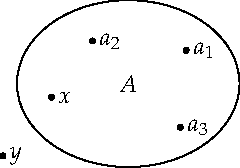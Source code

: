 settings.tex="pdflatex";

texpreamble("\usepackage{amsmath}
\usepackage{amsthm,amssymb}
\usepackage{mathpazo}
\usepackage[svgnames]{xcolor}
");
import graph;

size(120);


draw(yscale(0.75)*unitcircle);

label("$A$",(0,-0.0));

dot("$a_1$",0.6*dir(30));
dot("$a_2$",0.5*dir(130));
dot("$a_3$",0.61*dir(320));
dot("$x$",0.7*dir(190));
dot("$y$",1.3*dir(210));
